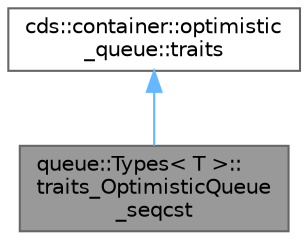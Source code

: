 digraph "queue::Types&lt; T &gt;::traits_OptimisticQueue_seqcst"
{
 // LATEX_PDF_SIZE
  bgcolor="transparent";
  edge [fontname=Helvetica,fontsize=10,labelfontname=Helvetica,labelfontsize=10];
  node [fontname=Helvetica,fontsize=10,shape=box,height=0.2,width=0.4];
  Node1 [id="Node000001",label="queue::Types\< T \>::\ltraits_OptimisticQueue\l_seqcst",height=0.2,width=0.4,color="gray40", fillcolor="grey60", style="filled", fontcolor="black",tooltip=" "];
  Node2 -> Node1 [id="edge1_Node000001_Node000002",dir="back",color="steelblue1",style="solid",tooltip=" "];
  Node2 [id="Node000002",label="cds::container::optimistic\l_queue::traits",height=0.2,width=0.4,color="gray40", fillcolor="white", style="filled",URL="$structcds_1_1container_1_1optimistic__queue_1_1traits.html",tooltip="MSQueue default type traits"];
}

